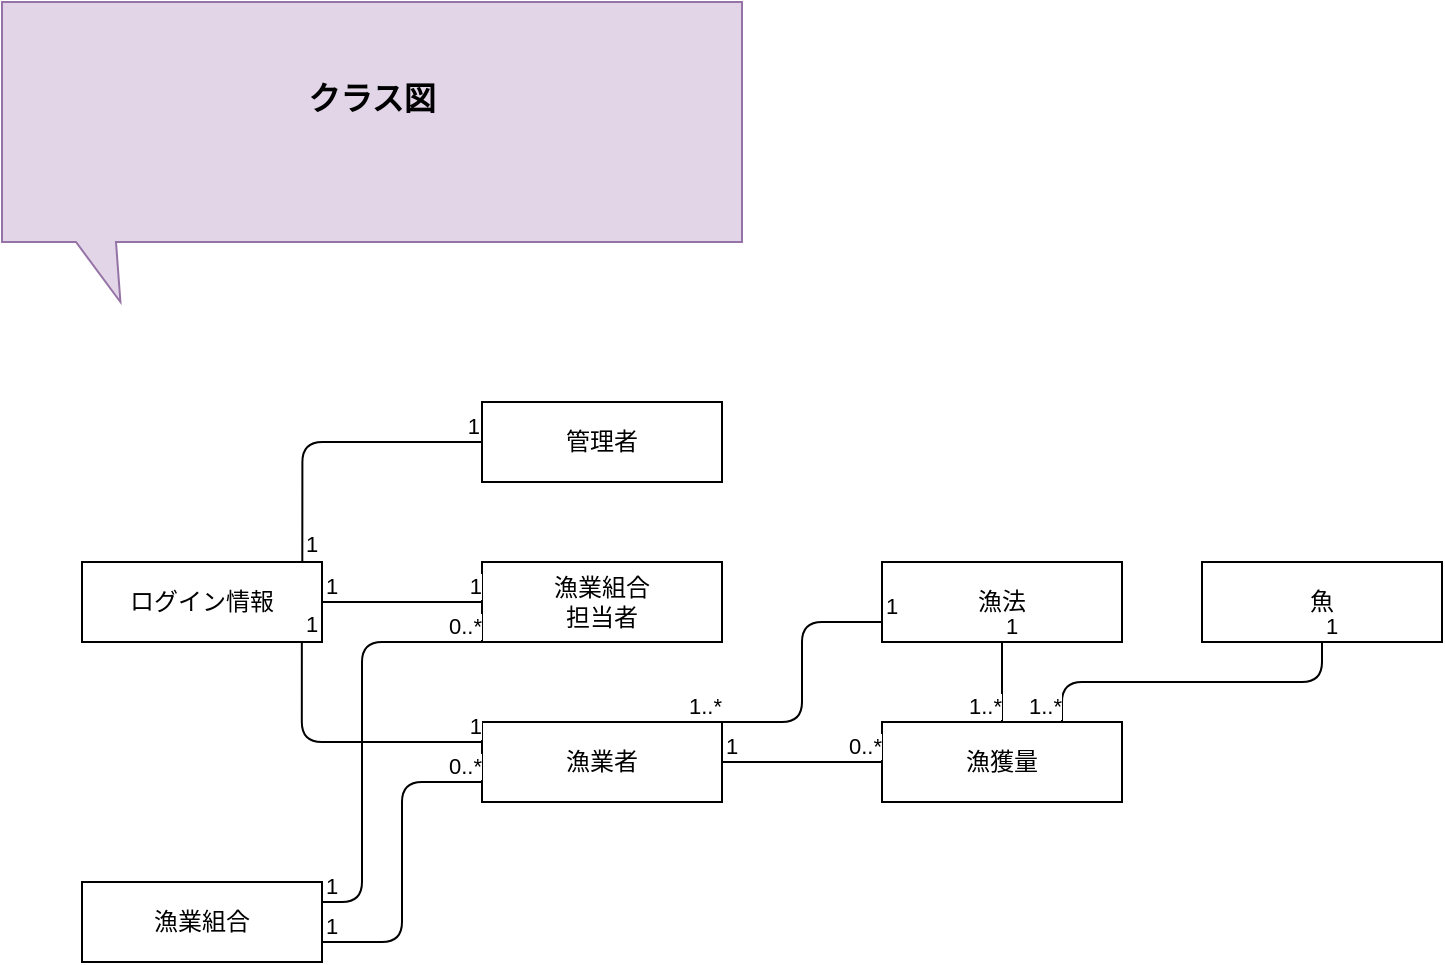 <mxfile>
    <diagram id="IbODeeLfRRoDAtGujMN4" name="ページ1">
        <mxGraphModel dx="3176" dy="1809" grid="1" gridSize="10" guides="1" tooltips="1" connect="1" arrows="1" fold="1" page="1" pageScale="1" pageWidth="850" pageHeight="1100" math="0" shadow="0">
            <root>
                <mxCell id="0"/>
                <mxCell id="1" parent="0"/>
                <mxCell id="2" value="ログイン情報" style="rounded=0;whiteSpace=wrap;html=1;" vertex="1" parent="1">
                    <mxGeometry x="80" y="320" width="120" height="40" as="geometry"/>
                </mxCell>
                <mxCell id="3" value="" style="endArrow=none;html=1;edgeStyle=orthogonalEdgeStyle;exitX=0.918;exitY=-0.003;exitDx=0;exitDy=0;entryX=0;entryY=0.5;entryDx=0;entryDy=0;exitPerimeter=0;" edge="1" parent="1" source="2" target="7">
                    <mxGeometry relative="1" as="geometry">
                        <mxPoint x="220" y="300" as="sourcePoint"/>
                        <mxPoint x="380" y="300" as="targetPoint"/>
                        <Array as="points">
                            <mxPoint x="190" y="260"/>
                        </Array>
                    </mxGeometry>
                </mxCell>
                <mxCell id="4" value="1" style="edgeLabel;resizable=0;html=1;align=left;verticalAlign=bottom;" connectable="0" vertex="1" parent="3">
                    <mxGeometry x="-1" relative="1" as="geometry"/>
                </mxCell>
                <mxCell id="5" value="1" style="edgeLabel;resizable=0;html=1;align=right;verticalAlign=bottom;" connectable="0" vertex="1" parent="3">
                    <mxGeometry x="1" relative="1" as="geometry"/>
                </mxCell>
                <mxCell id="7" value="管理者" style="rounded=0;whiteSpace=wrap;html=1;" vertex="1" parent="1">
                    <mxGeometry x="280" y="240" width="120" height="40" as="geometry"/>
                </mxCell>
                <mxCell id="8" value="漁業組合&lt;br&gt;担当者" style="rounded=0;whiteSpace=wrap;html=1;" vertex="1" parent="1">
                    <mxGeometry x="280" y="320" width="120" height="40" as="geometry"/>
                </mxCell>
                <mxCell id="9" value="" style="endArrow=none;html=1;edgeStyle=orthogonalEdgeStyle;exitX=1;exitY=0.5;exitDx=0;exitDy=0;" edge="1" parent="1" source="2" target="8">
                    <mxGeometry relative="1" as="geometry">
                        <mxPoint x="210" y="330" as="sourcePoint"/>
                        <mxPoint x="290" y="270" as="targetPoint"/>
                    </mxGeometry>
                </mxCell>
                <mxCell id="10" value="1" style="edgeLabel;resizable=0;html=1;align=left;verticalAlign=bottom;" connectable="0" vertex="1" parent="9">
                    <mxGeometry x="-1" relative="1" as="geometry"/>
                </mxCell>
                <mxCell id="11" value="1" style="edgeLabel;resizable=0;html=1;align=right;verticalAlign=bottom;" connectable="0" vertex="1" parent="9">
                    <mxGeometry x="1" relative="1" as="geometry"/>
                </mxCell>
                <mxCell id="12" value="漁業者" style="rounded=0;whiteSpace=wrap;html=1;" vertex="1" parent="1">
                    <mxGeometry x="280" y="400" width="120" height="40" as="geometry"/>
                </mxCell>
                <mxCell id="13" value="" style="endArrow=none;html=1;edgeStyle=orthogonalEdgeStyle;entryX=0;entryY=0.25;entryDx=0;entryDy=0;exitX=0.916;exitY=0.995;exitDx=0;exitDy=0;exitPerimeter=0;" edge="1" parent="1" source="2" target="12">
                    <mxGeometry relative="1" as="geometry">
                        <mxPoint x="190" y="380" as="sourcePoint"/>
                        <mxPoint x="280" y="420" as="targetPoint"/>
                        <Array as="points">
                            <mxPoint x="190" y="410"/>
                        </Array>
                    </mxGeometry>
                </mxCell>
                <mxCell id="14" value="1" style="edgeLabel;resizable=0;html=1;align=left;verticalAlign=bottom;" connectable="0" vertex="1" parent="13">
                    <mxGeometry x="-1" relative="1" as="geometry"/>
                </mxCell>
                <mxCell id="15" value="1" style="edgeLabel;resizable=0;html=1;align=right;verticalAlign=bottom;" connectable="0" vertex="1" parent="13">
                    <mxGeometry x="1" relative="1" as="geometry"/>
                </mxCell>
                <mxCell id="16" value="漁業組合" style="rounded=0;whiteSpace=wrap;html=1;" vertex="1" parent="1">
                    <mxGeometry x="80" y="480" width="120" height="40" as="geometry"/>
                </mxCell>
                <mxCell id="17" value="" style="endArrow=none;html=1;edgeStyle=orthogonalEdgeStyle;entryX=0;entryY=0.75;entryDx=0;entryDy=0;exitX=1;exitY=0.75;exitDx=0;exitDy=0;" edge="1" parent="1" source="16" target="12">
                    <mxGeometry relative="1" as="geometry">
                        <mxPoint x="210" y="370" as="sourcePoint"/>
                        <mxPoint x="290" y="430" as="targetPoint"/>
                        <Array as="points">
                            <mxPoint x="240" y="510"/>
                            <mxPoint x="240" y="430"/>
                        </Array>
                    </mxGeometry>
                </mxCell>
                <mxCell id="18" value="1" style="edgeLabel;resizable=0;html=1;align=left;verticalAlign=bottom;" connectable="0" vertex="1" parent="17">
                    <mxGeometry x="-1" relative="1" as="geometry"/>
                </mxCell>
                <mxCell id="19" value="0..*" style="edgeLabel;resizable=0;html=1;align=right;verticalAlign=bottom;" connectable="0" vertex="1" parent="17">
                    <mxGeometry x="1" relative="1" as="geometry"/>
                </mxCell>
                <mxCell id="38" value="" style="endArrow=none;html=1;edgeStyle=orthogonalEdgeStyle;entryX=0;entryY=1;entryDx=0;entryDy=0;exitX=1;exitY=0.25;exitDx=0;exitDy=0;" edge="1" parent="1" source="16" target="8">
                    <mxGeometry relative="1" as="geometry">
                        <mxPoint x="220" y="410" as="sourcePoint"/>
                        <mxPoint x="290" y="350" as="targetPoint"/>
                        <Array as="points">
                            <mxPoint x="220" y="490"/>
                            <mxPoint x="220" y="360"/>
                        </Array>
                    </mxGeometry>
                </mxCell>
                <mxCell id="39" value="1" style="edgeLabel;resizable=0;html=1;align=left;verticalAlign=bottom;" connectable="0" vertex="1" parent="38">
                    <mxGeometry x="-1" relative="1" as="geometry"/>
                </mxCell>
                <mxCell id="40" value="0..*" style="edgeLabel;resizable=0;html=1;align=right;verticalAlign=bottom;" connectable="0" vertex="1" parent="38">
                    <mxGeometry x="1" relative="1" as="geometry"/>
                </mxCell>
                <mxCell id="48" value="漁獲量" style="rounded=0;whiteSpace=wrap;html=1;" vertex="1" parent="1">
                    <mxGeometry x="480" y="400" width="120" height="40" as="geometry"/>
                </mxCell>
                <mxCell id="50" value="" style="endArrow=none;html=1;edgeStyle=orthogonalEdgeStyle;entryX=0;entryY=0.5;entryDx=0;entryDy=0;exitX=1;exitY=0.5;exitDx=0;exitDy=0;" edge="1" parent="1" source="12" target="48">
                    <mxGeometry relative="1" as="geometry">
                        <mxPoint x="199.92" y="369.8" as="sourcePoint"/>
                        <mxPoint x="290" y="420" as="targetPoint"/>
                        <Array as="points">
                            <mxPoint x="470" y="420"/>
                            <mxPoint x="470" y="420"/>
                        </Array>
                    </mxGeometry>
                </mxCell>
                <mxCell id="51" value="1" style="edgeLabel;resizable=0;html=1;align=left;verticalAlign=bottom;" connectable="0" vertex="1" parent="50">
                    <mxGeometry x="-1" relative="1" as="geometry"/>
                </mxCell>
                <mxCell id="52" value="0..*" style="edgeLabel;resizable=0;html=1;align=right;verticalAlign=bottom;" connectable="0" vertex="1" parent="50">
                    <mxGeometry x="1" relative="1" as="geometry"/>
                </mxCell>
                <mxCell id="56" value="漁法" style="rounded=0;whiteSpace=wrap;html=1;" vertex="1" parent="1">
                    <mxGeometry x="480" y="320" width="120" height="40" as="geometry"/>
                </mxCell>
                <mxCell id="57" value="魚" style="rounded=0;whiteSpace=wrap;html=1;" vertex="1" parent="1">
                    <mxGeometry x="640" y="320" width="120" height="40" as="geometry"/>
                </mxCell>
                <mxCell id="62" value="" style="endArrow=none;html=1;edgeStyle=orthogonalEdgeStyle;entryX=0.5;entryY=0;entryDx=0;entryDy=0;exitX=0.5;exitY=1;exitDx=0;exitDy=0;" edge="1" parent="1" source="56" target="48">
                    <mxGeometry relative="1" as="geometry">
                        <mxPoint x="420" y="440" as="sourcePoint"/>
                        <mxPoint x="500" y="440" as="targetPoint"/>
                        <Array as="points">
                            <mxPoint x="540" y="390"/>
                            <mxPoint x="540" y="390"/>
                        </Array>
                    </mxGeometry>
                </mxCell>
                <mxCell id="63" value="1" style="edgeLabel;resizable=0;html=1;align=left;verticalAlign=bottom;" connectable="0" vertex="1" parent="62">
                    <mxGeometry x="-1" relative="1" as="geometry"/>
                </mxCell>
                <mxCell id="64" value="1..*" style="edgeLabel;resizable=0;html=1;align=right;verticalAlign=bottom;" connectable="0" vertex="1" parent="62">
                    <mxGeometry x="1" relative="1" as="geometry"/>
                </mxCell>
                <mxCell id="65" value="" style="endArrow=none;html=1;edgeStyle=orthogonalEdgeStyle;entryX=0.75;entryY=0;entryDx=0;entryDy=0;exitX=0.5;exitY=1;exitDx=0;exitDy=0;" edge="1" parent="1" source="57" target="48">
                    <mxGeometry relative="1" as="geometry">
                        <mxPoint x="550" y="370" as="sourcePoint"/>
                        <mxPoint x="550" y="410" as="targetPoint"/>
                        <Array as="points">
                            <mxPoint x="700" y="380"/>
                            <mxPoint x="570" y="380"/>
                        </Array>
                    </mxGeometry>
                </mxCell>
                <mxCell id="66" value="1" style="edgeLabel;resizable=0;html=1;align=left;verticalAlign=bottom;" connectable="0" vertex="1" parent="65">
                    <mxGeometry x="-1" relative="1" as="geometry"/>
                </mxCell>
                <mxCell id="67" value="1..*" style="edgeLabel;resizable=0;html=1;align=right;verticalAlign=bottom;" connectable="0" vertex="1" parent="65">
                    <mxGeometry x="1" relative="1" as="geometry"/>
                </mxCell>
                <mxCell id="68" value="" style="endArrow=none;html=1;edgeStyle=orthogonalEdgeStyle;exitX=0;exitY=0.75;exitDx=0;exitDy=0;entryX=1;entryY=0;entryDx=0;entryDy=0;" edge="1" parent="1" source="56" target="12">
                    <mxGeometry relative="1" as="geometry">
                        <mxPoint x="490" y="360" as="sourcePoint"/>
                        <mxPoint x="360" y="410" as="targetPoint"/>
                        <Array as="points">
                            <mxPoint x="440" y="350"/>
                            <mxPoint x="440" y="400"/>
                        </Array>
                    </mxGeometry>
                </mxCell>
                <mxCell id="69" value="1" style="edgeLabel;resizable=0;html=1;align=left;verticalAlign=bottom;" connectable="0" vertex="1" parent="68">
                    <mxGeometry x="-1" relative="1" as="geometry"/>
                </mxCell>
                <mxCell id="70" value="1..*" style="edgeLabel;resizable=0;html=1;align=right;verticalAlign=bottom;" connectable="0" vertex="1" parent="68">
                    <mxGeometry x="1" relative="1" as="geometry"/>
                </mxCell>
                <mxCell id="74" value="&lt;b&gt;&lt;font style=&quot;font-size: 16px;&quot;&gt;クラス図&lt;/font&gt;&lt;/b&gt;&lt;br&gt;&lt;p style=&quot;margin: 0px; font-variant-numeric: normal; font-variant-east-asian: normal; font-variant-alternates: normal; font-kerning: auto; font-optical-sizing: auto; font-feature-settings: normal; font-variation-settings: normal; font-stretch: normal; font-size: 11px; line-height: normal; font-family: &amp;quot;Hiragino Kaku Gothic ProN&amp;quot;; text-align: start;&quot; class=&quot;p1&quot;&gt;&lt;b&gt;&lt;br&gt;&lt;/b&gt;&lt;/p&gt;&lt;p style=&quot;margin: 0px; font-variant-numeric: normal; font-variant-east-asian: normal; font-variant-alternates: normal; font-kerning: auto; font-optical-sizing: auto; font-feature-settings: normal; font-variation-settings: normal; font-stretch: normal; font-size: 11px; line-height: normal; font-family: &amp;quot;Hiragino Kaku Gothic ProN&amp;quot;; text-align: start;&quot; class=&quot;p1&quot;&gt;&lt;br&gt;&lt;/p&gt;" style="shape=callout;whiteSpace=wrap;html=1;perimeter=calloutPerimeter;fontFamily=Helvetica;fontSize=12;fillColor=#e1d5e7;strokeColor=#9673a6;position2=0.16;size=30;position=0.1;" vertex="1" parent="1">
                    <mxGeometry x="40" y="40" width="370" height="150" as="geometry"/>
                </mxCell>
            </root>
        </mxGraphModel>
    </diagram>
</mxfile>